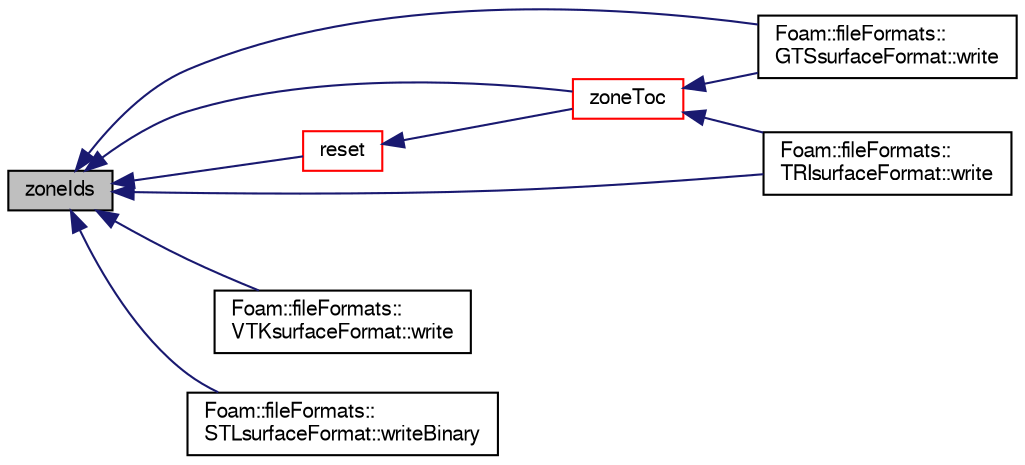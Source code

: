 digraph "zoneIds"
{
  bgcolor="transparent";
  edge [fontname="FreeSans",fontsize="10",labelfontname="FreeSans",labelfontsize="10"];
  node [fontname="FreeSans",fontsize="10",shape=record];
  rankdir="LR";
  Node818 [label="zoneIds",height=0.2,width=0.4,color="black", fillcolor="grey75", style="filled", fontcolor="black"];
  Node818 -> Node819 [dir="back",color="midnightblue",fontsize="10",style="solid",fontname="FreeSans"];
  Node819 [label="reset",height=0.2,width=0.4,color="red",URL="$a29574.html#a647d7ea5042b93e16179dd2d4079447d",tooltip="Transfer components (points, faces, zone ids). "];
  Node819 -> Node821 [dir="back",color="midnightblue",fontsize="10",style="solid",fontname="FreeSans"];
  Node821 [label="zoneToc",height=0.2,width=0.4,color="red",URL="$a29574.html#adc84fd65ce1212a7745d7e69a0fa9250",tooltip="Return const access to the zone table-of-contents. "];
  Node821 -> Node822 [dir="back",color="midnightblue",fontsize="10",style="solid",fontname="FreeSans"];
  Node822 [label="Foam::fileFormats::\lGTSsurfaceFormat::write",height=0.2,width=0.4,color="black",URL="$a29598.html#a8eea7f3ea6f24bb7a37ee7ef16a1ad10",tooltip="Write UnsortedMeshedSurface, the output remains unsorted. "];
  Node821 -> Node824 [dir="back",color="midnightblue",fontsize="10",style="solid",fontname="FreeSans"];
  Node824 [label="Foam::fileFormats::\lTRIsurfaceFormat::write",height=0.2,width=0.4,color="black",URL="$a29658.html#a8eea7f3ea6f24bb7a37ee7ef16a1ad10",tooltip="Write UnsortedMeshedSurface,. "];
  Node818 -> Node822 [dir="back",color="midnightblue",fontsize="10",style="solid",fontname="FreeSans"];
  Node818 -> Node825 [dir="back",color="midnightblue",fontsize="10",style="solid",fontname="FreeSans"];
  Node825 [label="Foam::fileFormats::\lVTKsurfaceFormat::write",height=0.2,width=0.4,color="black",URL="$a29666.html#a8eea7f3ea6f24bb7a37ee7ef16a1ad10",tooltip="Write UnsortedMeshedSurface, the output remains unsorted. "];
  Node818 -> Node824 [dir="back",color="midnightblue",fontsize="10",style="solid",fontname="FreeSans"];
  Node818 -> Node826 [dir="back",color="midnightblue",fontsize="10",style="solid",fontname="FreeSans"];
  Node826 [label="Foam::fileFormats::\lSTLsurfaceFormat::writeBinary",height=0.2,width=0.4,color="black",URL="$a29642.html#a3ccd88d5b6604a437b6e0c7fbf16cf64",tooltip="Write UnsortedMeshedSurface (as BINARY) unsorted by zone. "];
  Node818 -> Node821 [dir="back",color="midnightblue",fontsize="10",style="solid",fontname="FreeSans"];
}
